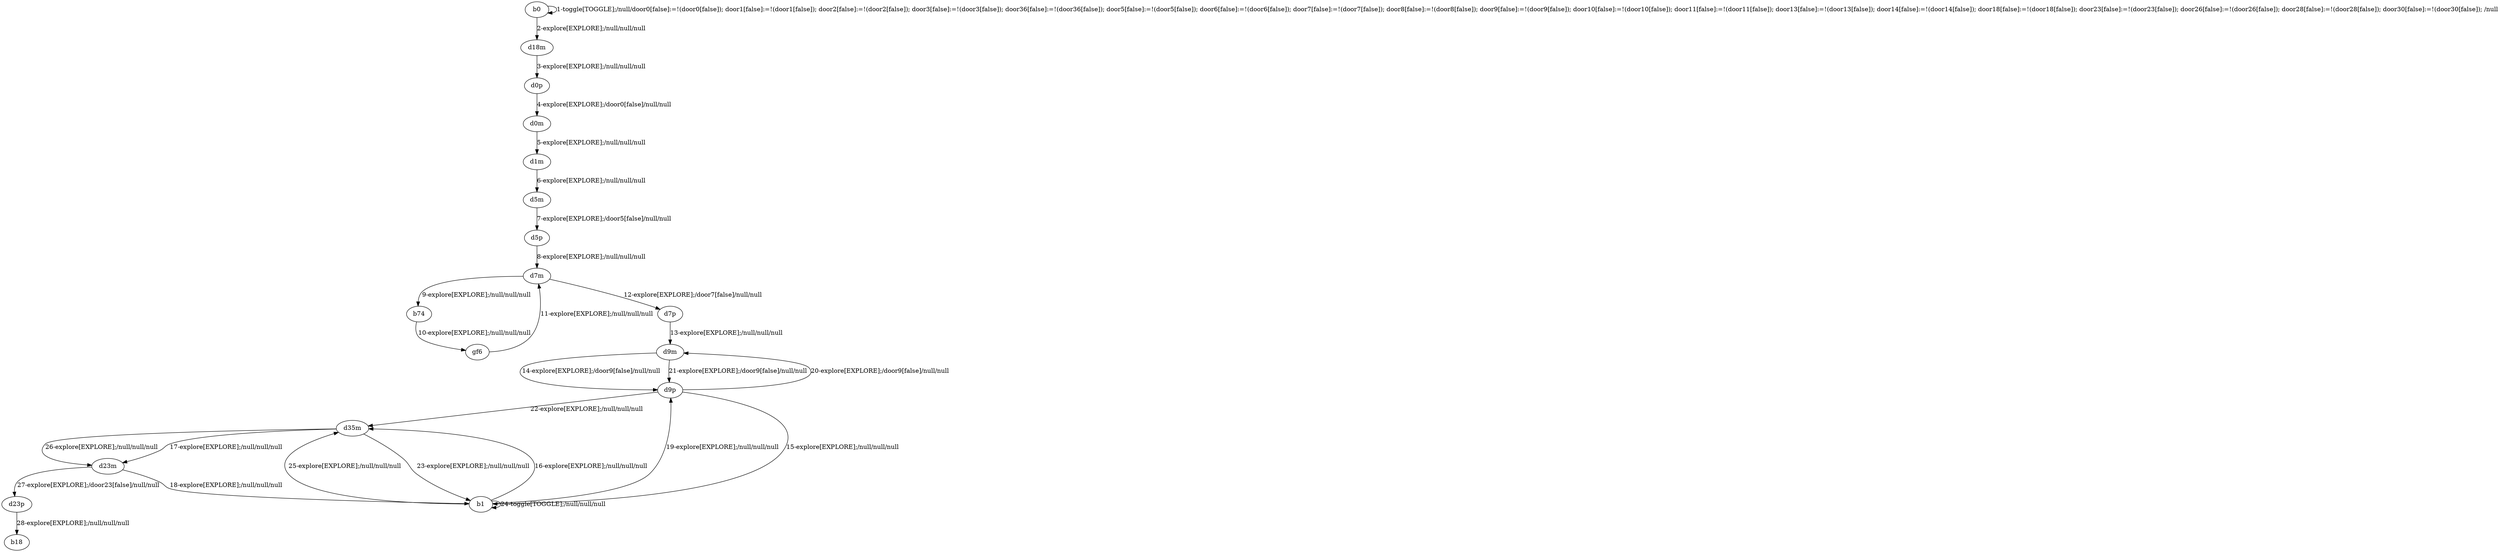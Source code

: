 # Total number of goals covered by this test: 1
# d23p --> b18

digraph g {
"b0" -> "b0" [label = "1-toggle[TOGGLE];/null/door0[false]:=!(door0[false]); door1[false]:=!(door1[false]); door2[false]:=!(door2[false]); door3[false]:=!(door3[false]); door36[false]:=!(door36[false]); door5[false]:=!(door5[false]); door6[false]:=!(door6[false]); door7[false]:=!(door7[false]); door8[false]:=!(door8[false]); door9[false]:=!(door9[false]); door10[false]:=!(door10[false]); door11[false]:=!(door11[false]); door13[false]:=!(door13[false]); door14[false]:=!(door14[false]); door18[false]:=!(door18[false]); door23[false]:=!(door23[false]); door26[false]:=!(door26[false]); door28[false]:=!(door28[false]); door30[false]:=!(door30[false]); /null"];
"b0" -> "d18m" [label = "2-explore[EXPLORE];/null/null/null"];
"d18m" -> "d0p" [label = "3-explore[EXPLORE];/null/null/null"];
"d0p" -> "d0m" [label = "4-explore[EXPLORE];/door0[false]/null/null"];
"d0m" -> "d1m" [label = "5-explore[EXPLORE];/null/null/null"];
"d1m" -> "d5m" [label = "6-explore[EXPLORE];/null/null/null"];
"d5m" -> "d5p" [label = "7-explore[EXPLORE];/door5[false]/null/null"];
"d5p" -> "d7m" [label = "8-explore[EXPLORE];/null/null/null"];
"d7m" -> "b74" [label = "9-explore[EXPLORE];/null/null/null"];
"b74" -> "gf6" [label = "10-explore[EXPLORE];/null/null/null"];
"gf6" -> "d7m" [label = "11-explore[EXPLORE];/null/null/null"];
"d7m" -> "d7p" [label = "12-explore[EXPLORE];/door7[false]/null/null"];
"d7p" -> "d9m" [label = "13-explore[EXPLORE];/null/null/null"];
"d9m" -> "d9p" [label = "14-explore[EXPLORE];/door9[false]/null/null"];
"d9p" -> "b1" [label = "15-explore[EXPLORE];/null/null/null"];
"b1" -> "d35m" [label = "16-explore[EXPLORE];/null/null/null"];
"d35m" -> "d23m" [label = "17-explore[EXPLORE];/null/null/null"];
"d23m" -> "b1" [label = "18-explore[EXPLORE];/null/null/null"];
"b1" -> "d9p" [label = "19-explore[EXPLORE];/null/null/null"];
"d9p" -> "d9m" [label = "20-explore[EXPLORE];/door9[false]/null/null"];
"d9m" -> "d9p" [label = "21-explore[EXPLORE];/door9[false]/null/null"];
"d9p" -> "d35m" [label = "22-explore[EXPLORE];/null/null/null"];
"d35m" -> "b1" [label = "23-explore[EXPLORE];/null/null/null"];
"b1" -> "b1" [label = "24-toggle[TOGGLE];/null/null/null"];
"b1" -> "d35m" [label = "25-explore[EXPLORE];/null/null/null"];
"d35m" -> "d23m" [label = "26-explore[EXPLORE];/null/null/null"];
"d23m" -> "d23p" [label = "27-explore[EXPLORE];/door23[false]/null/null"];
"d23p" -> "b18" [label = "28-explore[EXPLORE];/null/null/null"];
}